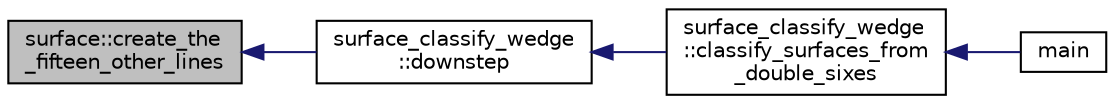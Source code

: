 digraph "surface::create_the_fifteen_other_lines"
{
  edge [fontname="Helvetica",fontsize="10",labelfontname="Helvetica",labelfontsize="10"];
  node [fontname="Helvetica",fontsize="10",shape=record];
  rankdir="LR";
  Node2317 [label="surface::create_the\l_fifteen_other_lines",height=0.2,width=0.4,color="black", fillcolor="grey75", style="filled", fontcolor="black"];
  Node2317 -> Node2318 [dir="back",color="midnightblue",fontsize="10",style="solid",fontname="Helvetica"];
  Node2318 [label="surface_classify_wedge\l::downstep",height=0.2,width=0.4,color="black", fillcolor="white", style="filled",URL="$d7/d5c/classsurface__classify__wedge.html#a4e2e87827c96bfb48e9aea0e246a6445"];
  Node2318 -> Node2319 [dir="back",color="midnightblue",fontsize="10",style="solid",fontname="Helvetica"];
  Node2319 [label="surface_classify_wedge\l::classify_surfaces_from\l_double_sixes",height=0.2,width=0.4,color="black", fillcolor="white", style="filled",URL="$d7/d5c/classsurface__classify__wedge.html#a6b7ca70f2edff82c197221ee978a3641"];
  Node2319 -> Node2320 [dir="back",color="midnightblue",fontsize="10",style="solid",fontname="Helvetica"];
  Node2320 [label="main",height=0.2,width=0.4,color="black", fillcolor="white", style="filled",URL="$df/df8/surface__classify_8_c.html#a217dbf8b442f20279ea00b898af96f52"];
}
